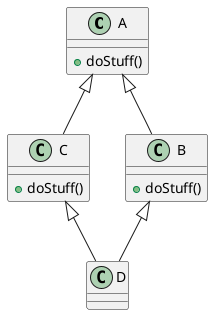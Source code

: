 @startuml
class A{
    + doStuff()
}

class B{
    + doStuff()
}

class C{
    + doStuff()
}


B -up-|> A
C -up-|> A
D -up-|> B
D -up-|> C
@enduml
